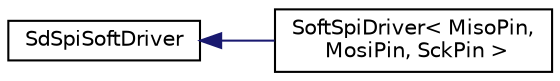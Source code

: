 digraph "Graphical Class Hierarchy"
{
 // LATEX_PDF_SIZE
  edge [fontname="Helvetica",fontsize="10",labelfontname="Helvetica",labelfontsize="10"];
  node [fontname="Helvetica",fontsize="10",shape=record];
  rankdir="LR";
  Node0 [label="SdSpiSoftDriver",height=0.2,width=0.4,color="black", fillcolor="white", style="filled",URL="$class_sd_spi_soft_driver.html",tooltip="Base class for external soft SPI."];
  Node0 -> Node1 [dir="back",color="midnightblue",fontsize="10",style="solid",fontname="Helvetica"];
  Node1 [label="SoftSpiDriver\< MisoPin,\l MosiPin, SckPin \>",height=0.2,width=0.4,color="black", fillcolor="white", style="filled",URL="$class_soft_spi_driver.html",tooltip="Class for external soft SPI."];
}
